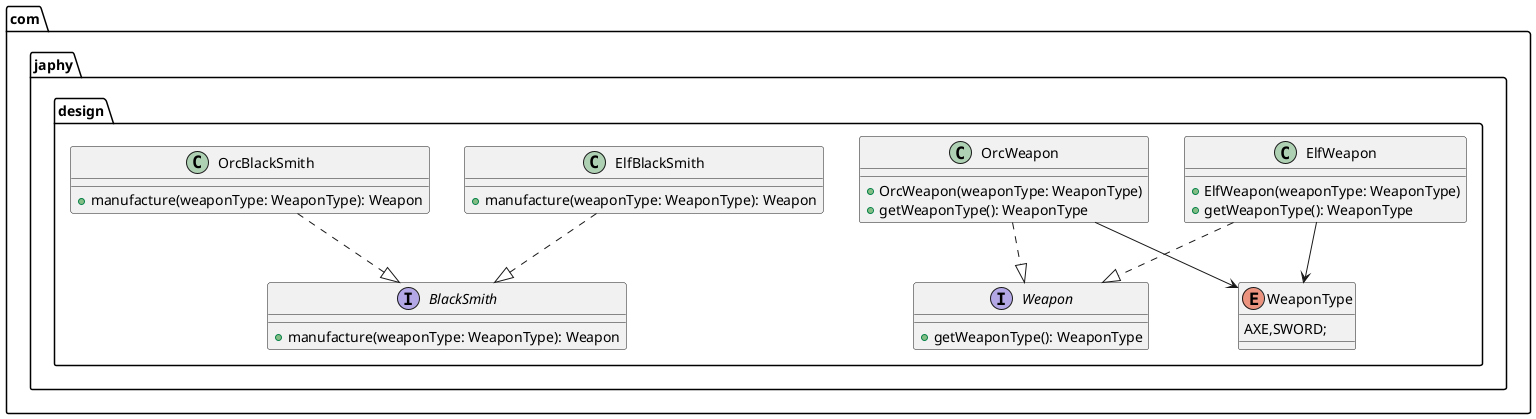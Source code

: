 @startuml

package com.japhy.design {

interface Weapon {
    + getWeaponType(): WeaponType
}
enum WeaponType {
    AXE,SWORD;
}
class ElfWeapon {
    + ElfWeapon(weaponType: WeaponType)
    + getWeaponType(): WeaponType
}
class OrcWeapon {
    + OrcWeapon(weaponType: WeaponType)
    + getWeaponType(): WeaponType
}

interface BlackSmith {
    + manufacture(weaponType: WeaponType): Weapon
}

class ElfBlackSmith {
    + manufacture(weaponType: WeaponType): Weapon
}

class OrcBlackSmith {
    + manufacture(weaponType: WeaponType): Weapon
}

ElfBlackSmith ..|> BlackSmith
OrcBlackSmith ..|> BlackSmith

ElfWeapon ..|> Weapon
OrcWeapon ..|> Weapon

ElfWeapon --> WeaponType
OrcWeapon --> WeaponType

}

@enduml